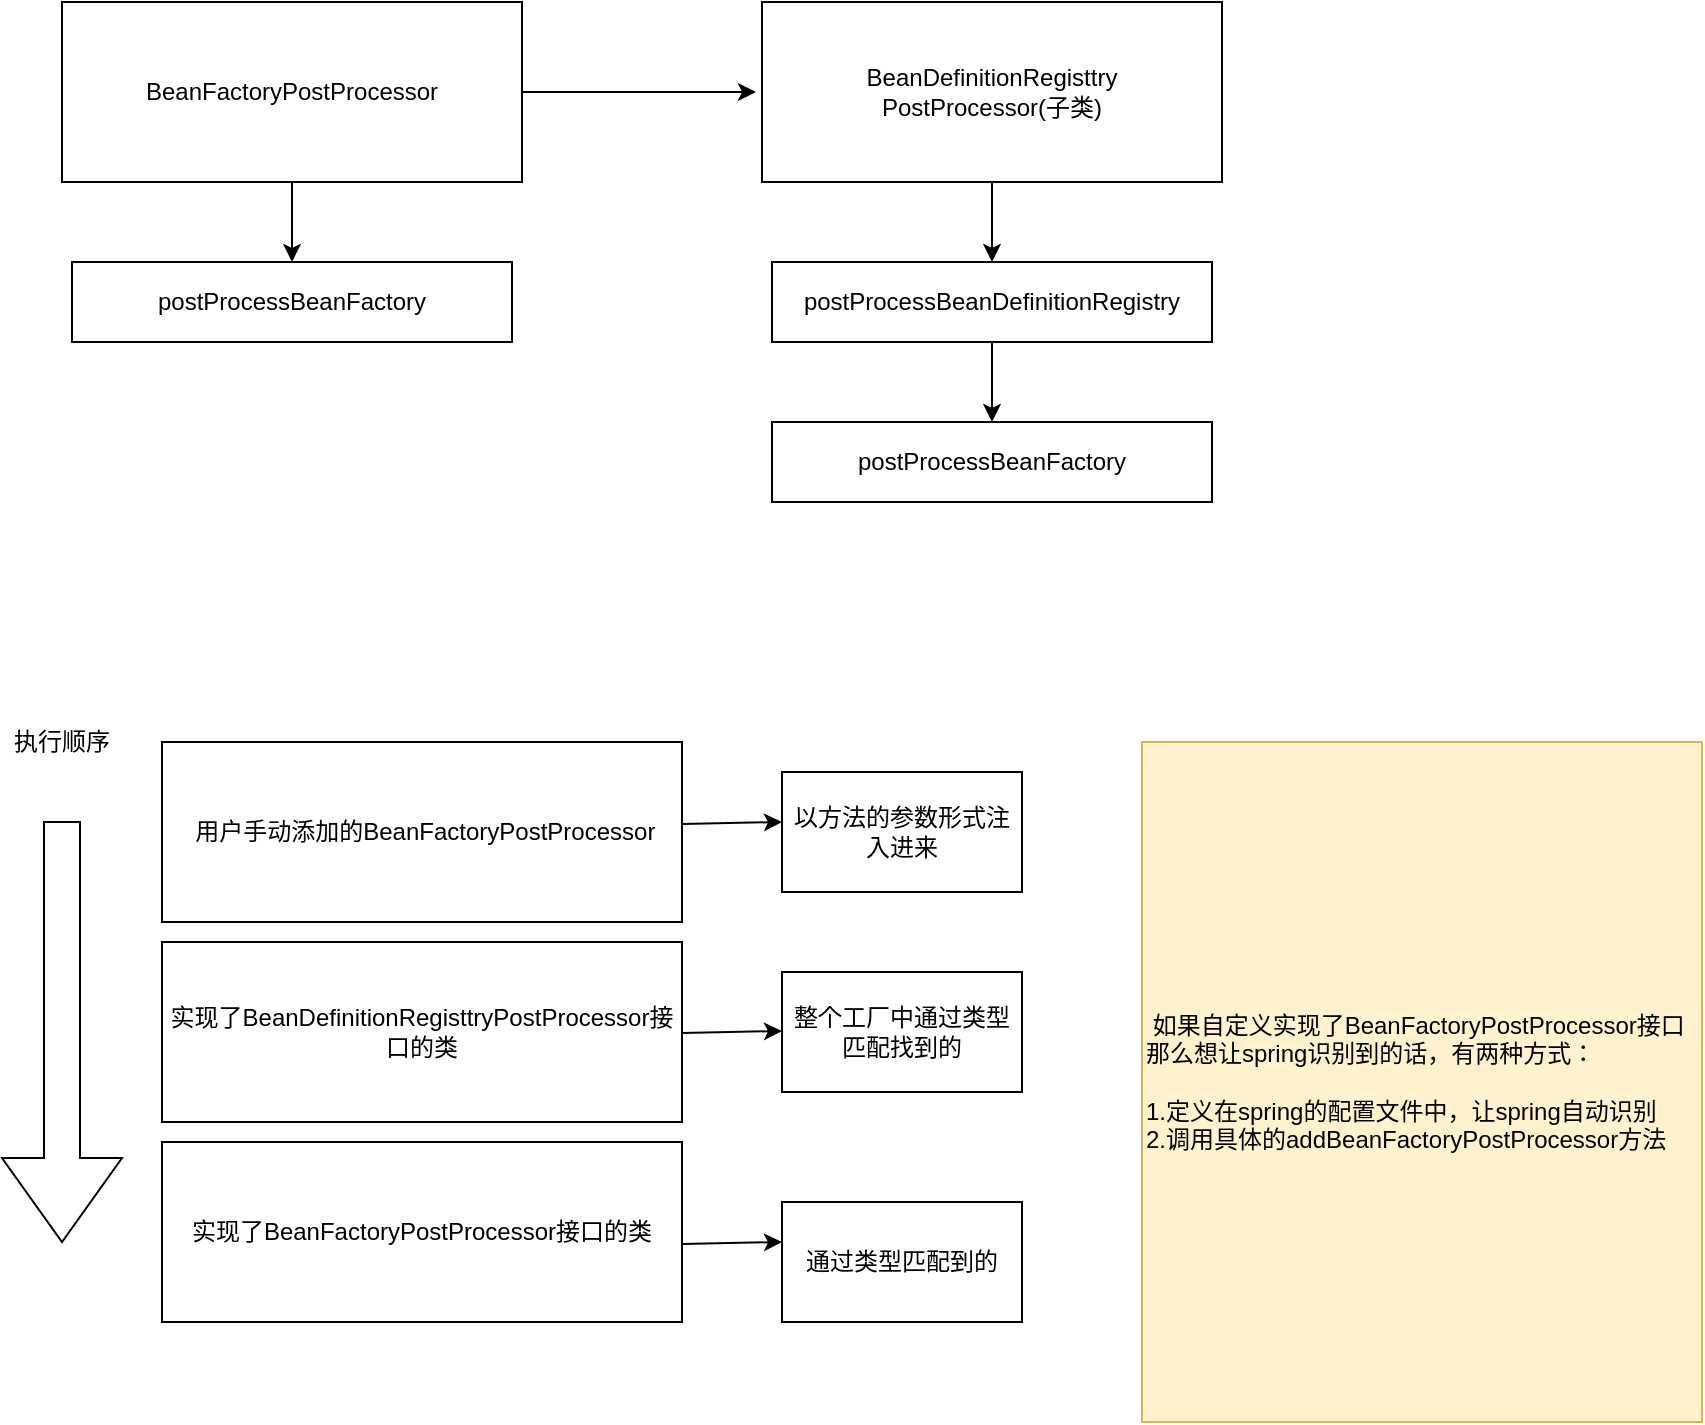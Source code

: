<mxfile version="21.1.1" type="github">
  <diagram name="第 1 页" id="kPf6iTKsyfyUOKiPGm12">
    <mxGraphModel dx="879" dy="639" grid="1" gridSize="10" guides="1" tooltips="1" connect="1" arrows="1" fold="1" page="1" pageScale="1" pageWidth="1654" pageHeight="2336" math="0" shadow="0">
      <root>
        <mxCell id="0" />
        <mxCell id="1" parent="0" />
        <mxCell id="j61tei6_rBJSNLcT9V6f-27" style="edgeStyle=orthogonalEdgeStyle;rounded=0;orthogonalLoop=1;jettySize=auto;html=1;exitX=0.5;exitY=1;exitDx=0;exitDy=0;" edge="1" parent="1" source="j61tei6_rBJSNLcT9V6f-1" target="j61tei6_rBJSNLcT9V6f-22">
          <mxGeometry relative="1" as="geometry" />
        </mxCell>
        <mxCell id="j61tei6_rBJSNLcT9V6f-1" value="BeanFactoryPostProcessor" style="rounded=0;whiteSpace=wrap;html=1;" vertex="1" parent="1">
          <mxGeometry x="50" y="100" width="230" height="90" as="geometry" />
        </mxCell>
        <mxCell id="j61tei6_rBJSNLcT9V6f-25" style="edgeStyle=orthogonalEdgeStyle;rounded=0;orthogonalLoop=1;jettySize=auto;html=1;entryX=0.5;entryY=0;entryDx=0;entryDy=0;" edge="1" parent="1" source="j61tei6_rBJSNLcT9V6f-2" target="j61tei6_rBJSNLcT9V6f-23">
          <mxGeometry relative="1" as="geometry" />
        </mxCell>
        <mxCell id="j61tei6_rBJSNLcT9V6f-2" value="BeanDefinitionRegisttry&lt;br&gt;PostProcessor(子类)" style="rounded=0;whiteSpace=wrap;html=1;" vertex="1" parent="1">
          <mxGeometry x="400" y="100" width="230" height="90" as="geometry" />
        </mxCell>
        <mxCell id="j61tei6_rBJSNLcT9V6f-3" value="" style="endArrow=classic;html=1;rounded=0;entryX=-0.019;entryY=0.162;entryDx=0;entryDy=0;entryPerimeter=0;" edge="1" parent="1" source="j61tei6_rBJSNLcT9V6f-1">
          <mxGeometry width="50" height="50" relative="1" as="geometry">
            <mxPoint x="280" y="146.01" as="sourcePoint" />
            <mxPoint x="397.004" y="145" as="targetPoint" />
          </mxGeometry>
        </mxCell>
        <mxCell id="j61tei6_rBJSNLcT9V6f-4" value="" style="shape=singleArrow;direction=south;whiteSpace=wrap;html=1;" vertex="1" parent="1">
          <mxGeometry x="20" y="510" width="60" height="210" as="geometry" />
        </mxCell>
        <mxCell id="j61tei6_rBJSNLcT9V6f-20" value="" style="group" vertex="1" connectable="0" parent="1">
          <mxGeometry x="100" y="470" width="770" height="340" as="geometry" />
        </mxCell>
        <mxCell id="j61tei6_rBJSNLcT9V6f-9" value="&amp;nbsp;用户手动添加的BeanFactoryPostProcessor" style="rounded=0;whiteSpace=wrap;html=1;" vertex="1" parent="j61tei6_rBJSNLcT9V6f-20">
          <mxGeometry width="260" height="90" as="geometry" />
        </mxCell>
        <mxCell id="j61tei6_rBJSNLcT9V6f-18" value="&amp;nbsp;如果自定义实现了BeanFactoryPostProcessor接口那么想让spring识别到的话，有两种方式：&lt;br&gt;&lt;br&gt;1.定义在spring的配置文件中，让spring自动识别&lt;br&gt;2.调用具体的addBeanFactoryPostProcessor方法" style="rounded=0;whiteSpace=wrap;html=1;fillColor=#fff2cc;strokeColor=#d6b656;align=left;labelPosition=center;verticalLabelPosition=middle;verticalAlign=middle;" vertex="1" parent="j61tei6_rBJSNLcT9V6f-20">
          <mxGeometry x="490" width="280" height="340" as="geometry" />
        </mxCell>
        <mxCell id="j61tei6_rBJSNLcT9V6f-19" value="" style="group" vertex="1" connectable="0" parent="j61tei6_rBJSNLcT9V6f-20">
          <mxGeometry y="15" width="430" height="275" as="geometry" />
        </mxCell>
        <mxCell id="j61tei6_rBJSNLcT9V6f-10" value="实现了BeanDefinitionRegisttryPostProcessor接口的类" style="rounded=0;whiteSpace=wrap;html=1;" vertex="1" parent="j61tei6_rBJSNLcT9V6f-19">
          <mxGeometry y="85" width="260" height="90" as="geometry" />
        </mxCell>
        <mxCell id="j61tei6_rBJSNLcT9V6f-11" value="实现了BeanFactoryPostProcessor接口的类" style="rounded=0;whiteSpace=wrap;html=1;" vertex="1" parent="j61tei6_rBJSNLcT9V6f-19">
          <mxGeometry y="185" width="260" height="90" as="geometry" />
        </mxCell>
        <mxCell id="j61tei6_rBJSNLcT9V6f-12" value="以方法的参数形式注入进来" style="rounded=0;whiteSpace=wrap;html=1;" vertex="1" parent="j61tei6_rBJSNLcT9V6f-19">
          <mxGeometry x="310" width="120" height="60" as="geometry" />
        </mxCell>
        <mxCell id="j61tei6_rBJSNLcT9V6f-13" value="整个工厂中通过类型匹配找到的" style="rounded=0;whiteSpace=wrap;html=1;" vertex="1" parent="j61tei6_rBJSNLcT9V6f-19">
          <mxGeometry x="310" y="100" width="120" height="60" as="geometry" />
        </mxCell>
        <mxCell id="j61tei6_rBJSNLcT9V6f-14" value="通过类型匹配到的" style="rounded=0;whiteSpace=wrap;html=1;" vertex="1" parent="j61tei6_rBJSNLcT9V6f-19">
          <mxGeometry x="310" y="215" width="120" height="60" as="geometry" />
        </mxCell>
        <mxCell id="j61tei6_rBJSNLcT9V6f-15" value="" style="endArrow=classic;html=1;rounded=0;" edge="1" parent="j61tei6_rBJSNLcT9V6f-19">
          <mxGeometry width="50" height="50" relative="1" as="geometry">
            <mxPoint x="260" y="26.01" as="sourcePoint" />
            <mxPoint x="310" y="25" as="targetPoint" />
          </mxGeometry>
        </mxCell>
        <mxCell id="j61tei6_rBJSNLcT9V6f-16" value="" style="endArrow=classic;html=1;rounded=0;" edge="1" parent="j61tei6_rBJSNLcT9V6f-19">
          <mxGeometry width="50" height="50" relative="1" as="geometry">
            <mxPoint x="260" y="130.51" as="sourcePoint" />
            <mxPoint x="310" y="129.5" as="targetPoint" />
          </mxGeometry>
        </mxCell>
        <mxCell id="j61tei6_rBJSNLcT9V6f-17" value="" style="endArrow=classic;html=1;rounded=0;" edge="1" parent="j61tei6_rBJSNLcT9V6f-19">
          <mxGeometry width="50" height="50" relative="1" as="geometry">
            <mxPoint x="260" y="236.01" as="sourcePoint" />
            <mxPoint x="310" y="235" as="targetPoint" />
          </mxGeometry>
        </mxCell>
        <mxCell id="j61tei6_rBJSNLcT9V6f-21" value="执行顺序" style="text;html=1;strokeColor=none;fillColor=none;align=center;verticalAlign=middle;whiteSpace=wrap;rounded=0;" vertex="1" parent="1">
          <mxGeometry x="20" y="455" width="60" height="30" as="geometry" />
        </mxCell>
        <mxCell id="j61tei6_rBJSNLcT9V6f-22" value="postProcessBeanFactory" style="rounded=0;whiteSpace=wrap;html=1;" vertex="1" parent="1">
          <mxGeometry x="55" y="230" width="220" height="40" as="geometry" />
        </mxCell>
        <mxCell id="j61tei6_rBJSNLcT9V6f-28" style="edgeStyle=orthogonalEdgeStyle;rounded=0;orthogonalLoop=1;jettySize=auto;html=1;exitX=0.5;exitY=1;exitDx=0;exitDy=0;" edge="1" parent="1" source="j61tei6_rBJSNLcT9V6f-23" target="j61tei6_rBJSNLcT9V6f-24">
          <mxGeometry relative="1" as="geometry" />
        </mxCell>
        <mxCell id="j61tei6_rBJSNLcT9V6f-23" value="postProcessBeanDefinitionRegistry" style="rounded=0;whiteSpace=wrap;html=1;" vertex="1" parent="1">
          <mxGeometry x="405" y="230" width="220" height="40" as="geometry" />
        </mxCell>
        <mxCell id="j61tei6_rBJSNLcT9V6f-24" value="postProcessBeanFactory" style="rounded=0;whiteSpace=wrap;html=1;" vertex="1" parent="1">
          <mxGeometry x="405" y="310" width="220" height="40" as="geometry" />
        </mxCell>
      </root>
    </mxGraphModel>
  </diagram>
</mxfile>
